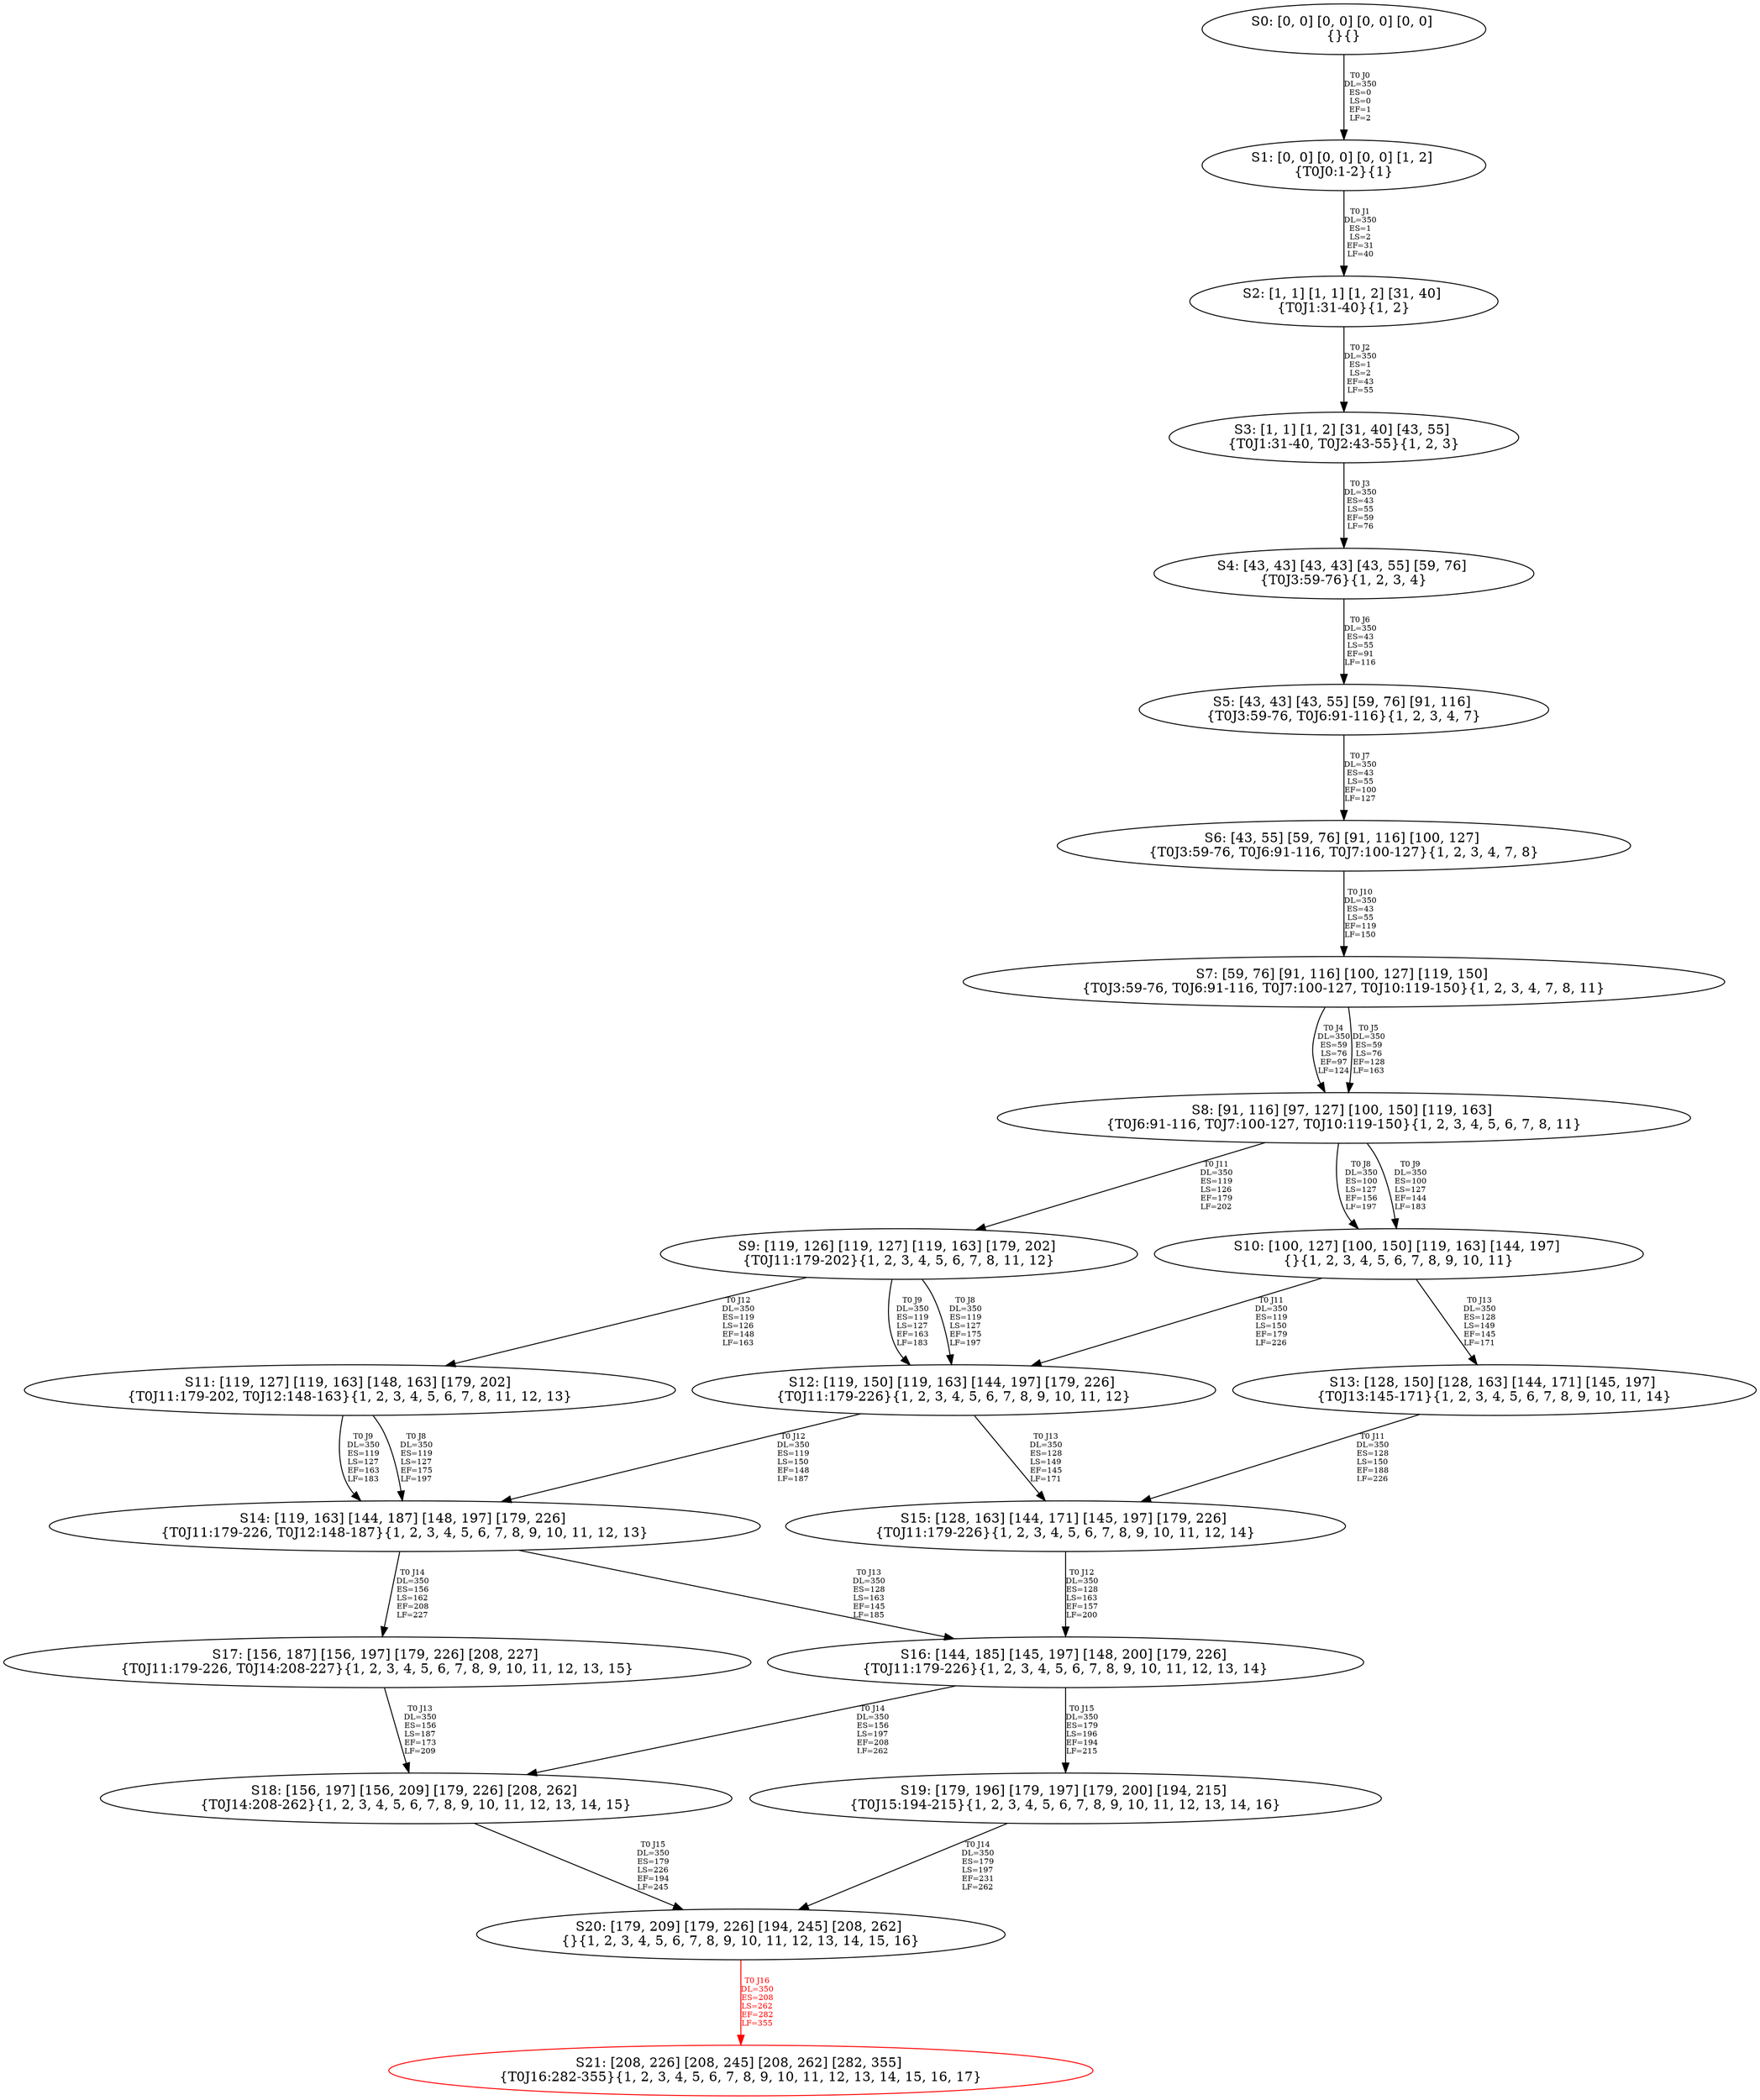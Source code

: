 digraph {
	S0[label="S0: [0, 0] [0, 0] [0, 0] [0, 0] \n{}{}"];
	S1[label="S1: [0, 0] [0, 0] [0, 0] [1, 2] \n{T0J0:1-2}{1}"];
	S2[label="S2: [1, 1] [1, 1] [1, 2] [31, 40] \n{T0J1:31-40}{1, 2}"];
	S3[label="S3: [1, 1] [1, 2] [31, 40] [43, 55] \n{T0J1:31-40, T0J2:43-55}{1, 2, 3}"];
	S4[label="S4: [43, 43] [43, 43] [43, 55] [59, 76] \n{T0J3:59-76}{1, 2, 3, 4}"];
	S5[label="S5: [43, 43] [43, 55] [59, 76] [91, 116] \n{T0J3:59-76, T0J6:91-116}{1, 2, 3, 4, 7}"];
	S6[label="S6: [43, 55] [59, 76] [91, 116] [100, 127] \n{T0J3:59-76, T0J6:91-116, T0J7:100-127}{1, 2, 3, 4, 7, 8}"];
	S7[label="S7: [59, 76] [91, 116] [100, 127] [119, 150] \n{T0J3:59-76, T0J6:91-116, T0J7:100-127, T0J10:119-150}{1, 2, 3, 4, 7, 8, 11}"];
	S8[label="S8: [91, 116] [97, 127] [100, 150] [119, 163] \n{T0J6:91-116, T0J7:100-127, T0J10:119-150}{1, 2, 3, 4, 5, 6, 7, 8, 11}"];
	S9[label="S9: [119, 126] [119, 127] [119, 163] [179, 202] \n{T0J11:179-202}{1, 2, 3, 4, 5, 6, 7, 8, 11, 12}"];
	S10[label="S10: [100, 127] [100, 150] [119, 163] [144, 197] \n{}{1, 2, 3, 4, 5, 6, 7, 8, 9, 10, 11}"];
	S11[label="S11: [119, 127] [119, 163] [148, 163] [179, 202] \n{T0J11:179-202, T0J12:148-163}{1, 2, 3, 4, 5, 6, 7, 8, 11, 12, 13}"];
	S12[label="S12: [119, 150] [119, 163] [144, 197] [179, 226] \n{T0J11:179-226}{1, 2, 3, 4, 5, 6, 7, 8, 9, 10, 11, 12}"];
	S13[label="S13: [128, 150] [128, 163] [144, 171] [145, 197] \n{T0J13:145-171}{1, 2, 3, 4, 5, 6, 7, 8, 9, 10, 11, 14}"];
	S14[label="S14: [119, 163] [144, 187] [148, 197] [179, 226] \n{T0J11:179-226, T0J12:148-187}{1, 2, 3, 4, 5, 6, 7, 8, 9, 10, 11, 12, 13}"];
	S15[label="S15: [128, 163] [144, 171] [145, 197] [179, 226] \n{T0J11:179-226}{1, 2, 3, 4, 5, 6, 7, 8, 9, 10, 11, 12, 14}"];
	S16[label="S16: [144, 185] [145, 197] [148, 200] [179, 226] \n{T0J11:179-226}{1, 2, 3, 4, 5, 6, 7, 8, 9, 10, 11, 12, 13, 14}"];
	S17[label="S17: [156, 187] [156, 197] [179, 226] [208, 227] \n{T0J11:179-226, T0J14:208-227}{1, 2, 3, 4, 5, 6, 7, 8, 9, 10, 11, 12, 13, 15}"];
	S18[label="S18: [156, 197] [156, 209] [179, 226] [208, 262] \n{T0J14:208-262}{1, 2, 3, 4, 5, 6, 7, 8, 9, 10, 11, 12, 13, 14, 15}"];
	S19[label="S19: [179, 196] [179, 197] [179, 200] [194, 215] \n{T0J15:194-215}{1, 2, 3, 4, 5, 6, 7, 8, 9, 10, 11, 12, 13, 14, 16}"];
	S20[label="S20: [179, 209] [179, 226] [194, 245] [208, 262] \n{}{1, 2, 3, 4, 5, 6, 7, 8, 9, 10, 11, 12, 13, 14, 15, 16}"];
	S21[label="S21: [208, 226] [208, 245] [208, 262] [282, 355] \n{T0J16:282-355}{1, 2, 3, 4, 5, 6, 7, 8, 9, 10, 11, 12, 13, 14, 15, 16, 17}"];
	S0 -> S1[label="T0 J0\nDL=350\nES=0\nLS=0\nEF=1\nLF=2",fontsize=8];
	S1 -> S2[label="T0 J1\nDL=350\nES=1\nLS=2\nEF=31\nLF=40",fontsize=8];
	S2 -> S3[label="T0 J2\nDL=350\nES=1\nLS=2\nEF=43\nLF=55",fontsize=8];
	S3 -> S4[label="T0 J3\nDL=350\nES=43\nLS=55\nEF=59\nLF=76",fontsize=8];
	S4 -> S5[label="T0 J6\nDL=350\nES=43\nLS=55\nEF=91\nLF=116",fontsize=8];
	S5 -> S6[label="T0 J7\nDL=350\nES=43\nLS=55\nEF=100\nLF=127",fontsize=8];
	S6 -> S7[label="T0 J10\nDL=350\nES=43\nLS=55\nEF=119\nLF=150",fontsize=8];
	S7 -> S8[label="T0 J4\nDL=350\nES=59\nLS=76\nEF=97\nLF=124",fontsize=8];
	S7 -> S8[label="T0 J5\nDL=350\nES=59\nLS=76\nEF=128\nLF=163",fontsize=8];
	S8 -> S10[label="T0 J8\nDL=350\nES=100\nLS=127\nEF=156\nLF=197",fontsize=8];
	S8 -> S10[label="T0 J9\nDL=350\nES=100\nLS=127\nEF=144\nLF=183",fontsize=8];
	S8 -> S9[label="T0 J11\nDL=350\nES=119\nLS=126\nEF=179\nLF=202",fontsize=8];
	S9 -> S12[label="T0 J8\nDL=350\nES=119\nLS=127\nEF=175\nLF=197",fontsize=8];
	S9 -> S12[label="T0 J9\nDL=350\nES=119\nLS=127\nEF=163\nLF=183",fontsize=8];
	S9 -> S11[label="T0 J12\nDL=350\nES=119\nLS=126\nEF=148\nLF=163",fontsize=8];
	S10 -> S12[label="T0 J11\nDL=350\nES=119\nLS=150\nEF=179\nLF=226",fontsize=8];
	S10 -> S13[label="T0 J13\nDL=350\nES=128\nLS=149\nEF=145\nLF=171",fontsize=8];
	S11 -> S14[label="T0 J8\nDL=350\nES=119\nLS=127\nEF=175\nLF=197",fontsize=8];
	S11 -> S14[label="T0 J9\nDL=350\nES=119\nLS=127\nEF=163\nLF=183",fontsize=8];
	S12 -> S14[label="T0 J12\nDL=350\nES=119\nLS=150\nEF=148\nLF=187",fontsize=8];
	S12 -> S15[label="T0 J13\nDL=350\nES=128\nLS=149\nEF=145\nLF=171",fontsize=8];
	S13 -> S15[label="T0 J11\nDL=350\nES=128\nLS=150\nEF=188\nLF=226",fontsize=8];
	S14 -> S16[label="T0 J13\nDL=350\nES=128\nLS=163\nEF=145\nLF=185",fontsize=8];
	S14 -> S17[label="T0 J14\nDL=350\nES=156\nLS=162\nEF=208\nLF=227",fontsize=8];
	S15 -> S16[label="T0 J12\nDL=350\nES=128\nLS=163\nEF=157\nLF=200",fontsize=8];
	S16 -> S18[label="T0 J14\nDL=350\nES=156\nLS=197\nEF=208\nLF=262",fontsize=8];
	S16 -> S19[label="T0 J15\nDL=350\nES=179\nLS=196\nEF=194\nLF=215",fontsize=8];
	S17 -> S18[label="T0 J13\nDL=350\nES=156\nLS=187\nEF=173\nLF=209",fontsize=8];
	S18 -> S20[label="T0 J15\nDL=350\nES=179\nLS=226\nEF=194\nLF=245",fontsize=8];
	S19 -> S20[label="T0 J14\nDL=350\nES=179\nLS=197\nEF=231\nLF=262",fontsize=8];
	S20 -> S21[label="T0 J16\nDL=350\nES=208\nLS=262\nEF=282\nLF=355",color=Red,fontcolor=Red,fontsize=8];
S21[color=Red];
}
